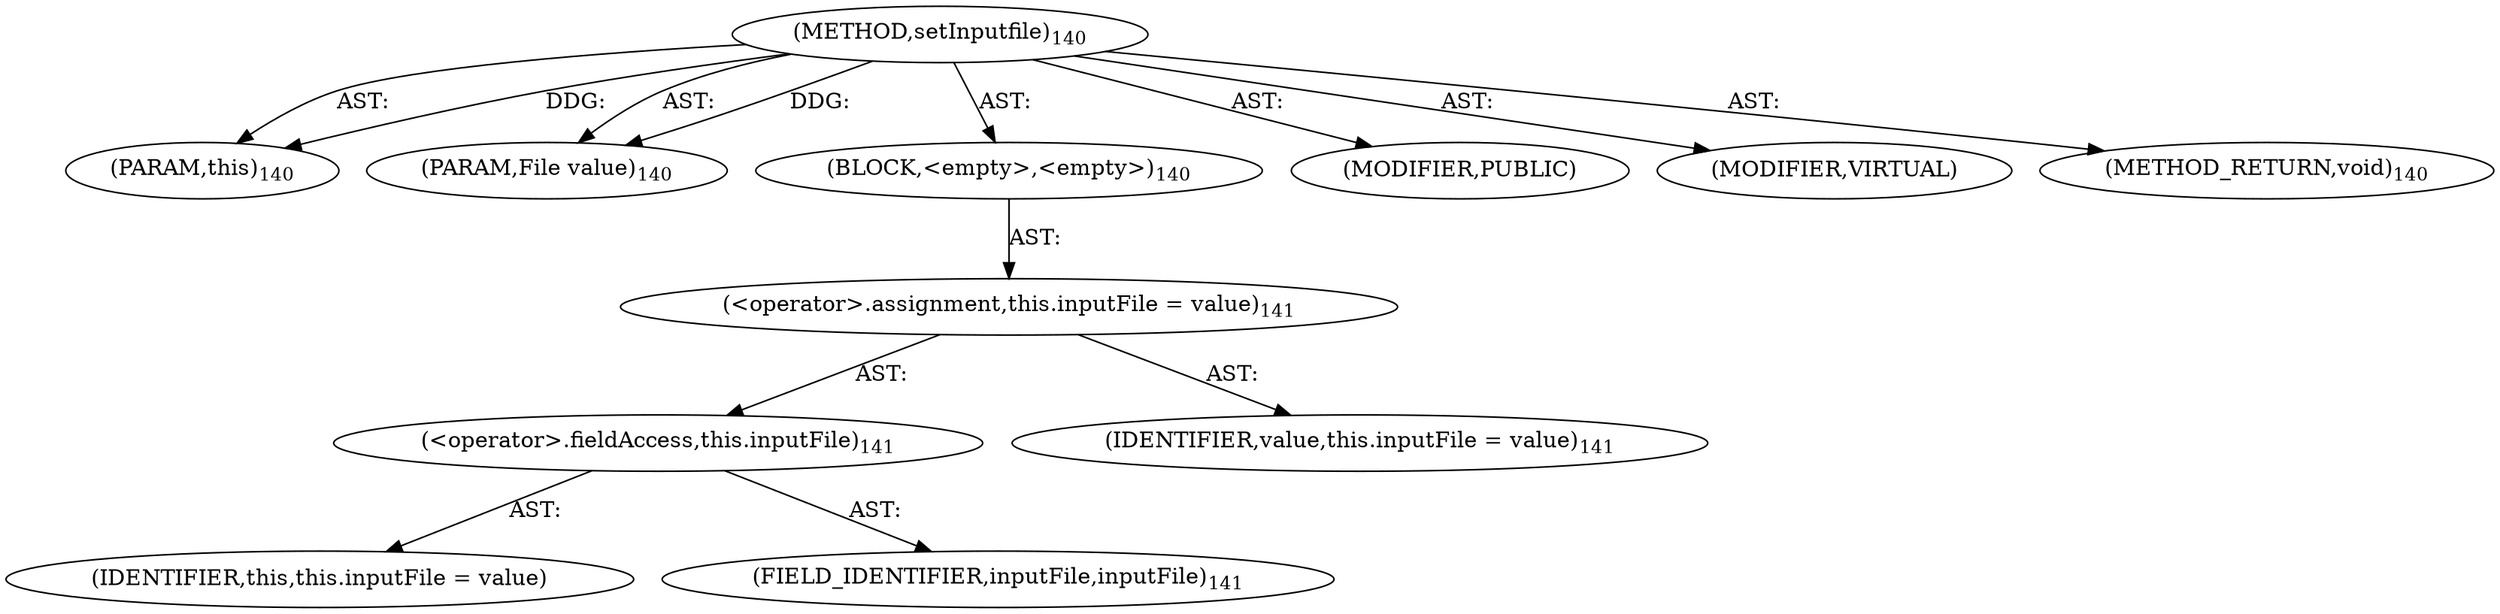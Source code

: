 digraph "setInputfile" {  
"111669149697" [label = <(METHOD,setInputfile)<SUB>140</SUB>> ]
"115964117001" [label = <(PARAM,this)<SUB>140</SUB>> ]
"115964117002" [label = <(PARAM,File value)<SUB>140</SUB>> ]
"25769803777" [label = <(BLOCK,&lt;empty&gt;,&lt;empty&gt;)<SUB>140</SUB>> ]
"30064771077" [label = <(&lt;operator&gt;.assignment,this.inputFile = value)<SUB>141</SUB>> ]
"30064771078" [label = <(&lt;operator&gt;.fieldAccess,this.inputFile)<SUB>141</SUB>> ]
"68719476759" [label = <(IDENTIFIER,this,this.inputFile = value)> ]
"55834574851" [label = <(FIELD_IDENTIFIER,inputFile,inputFile)<SUB>141</SUB>> ]
"68719476760" [label = <(IDENTIFIER,value,this.inputFile = value)<SUB>141</SUB>> ]
"133143986197" [label = <(MODIFIER,PUBLIC)> ]
"133143986198" [label = <(MODIFIER,VIRTUAL)> ]
"128849018881" [label = <(METHOD_RETURN,void)<SUB>140</SUB>> ]
  "111669149697" -> "115964117001"  [ label = "AST: "] 
  "111669149697" -> "115964117002"  [ label = "AST: "] 
  "111669149697" -> "25769803777"  [ label = "AST: "] 
  "111669149697" -> "133143986197"  [ label = "AST: "] 
  "111669149697" -> "133143986198"  [ label = "AST: "] 
  "111669149697" -> "128849018881"  [ label = "AST: "] 
  "25769803777" -> "30064771077"  [ label = "AST: "] 
  "30064771077" -> "30064771078"  [ label = "AST: "] 
  "30064771077" -> "68719476760"  [ label = "AST: "] 
  "30064771078" -> "68719476759"  [ label = "AST: "] 
  "30064771078" -> "55834574851"  [ label = "AST: "] 
  "111669149697" -> "115964117001"  [ label = "DDG: "] 
  "111669149697" -> "115964117002"  [ label = "DDG: "] 
}

